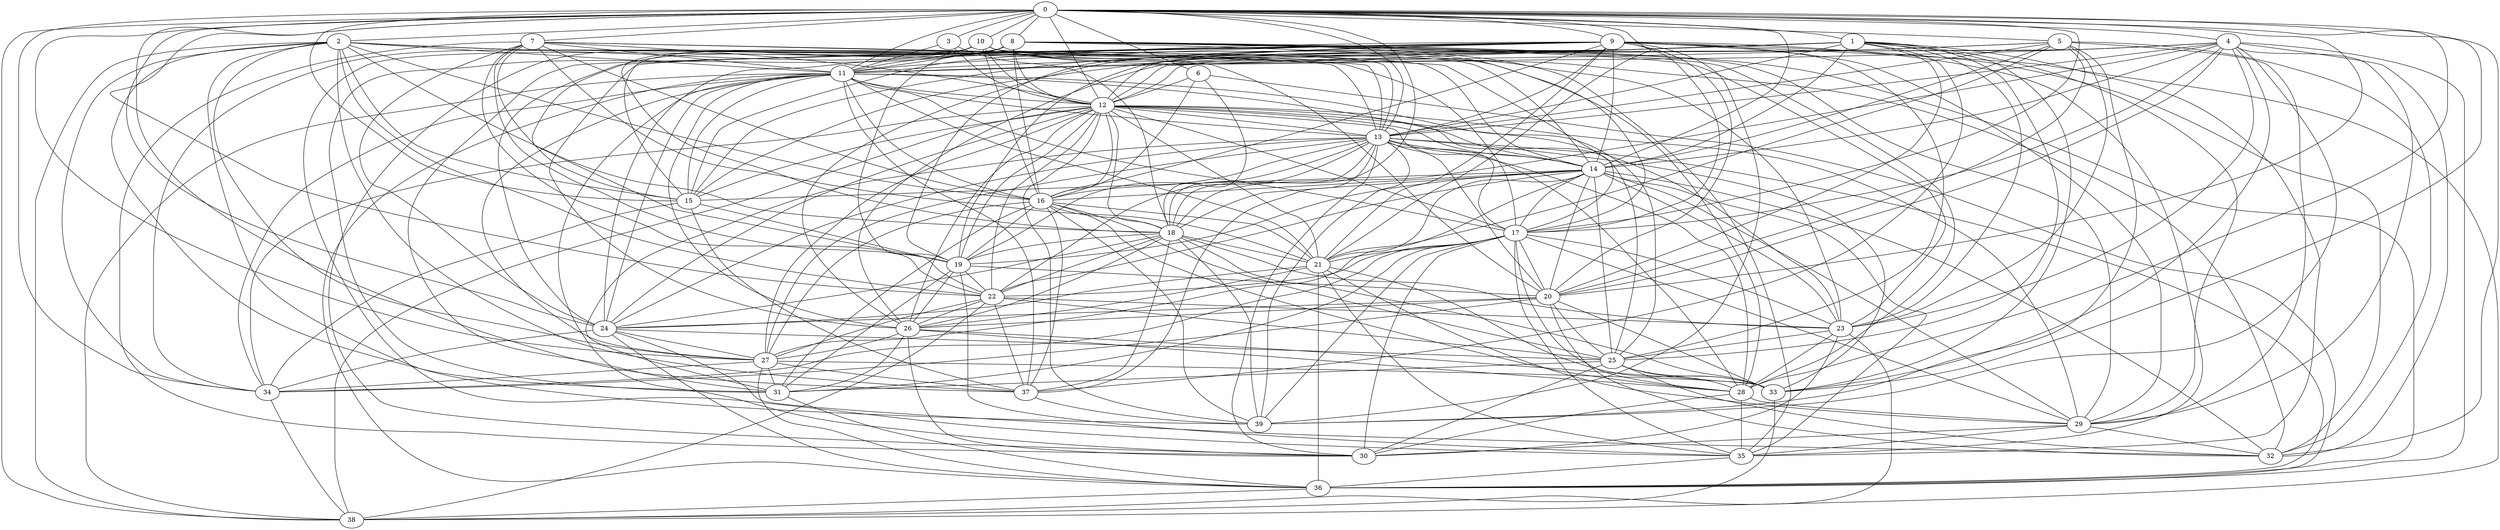 strict graph "" {
	0	[w=-5];
	1	[w=-11];
	0 -- 1	[w=3];
	2	[w=14];
	0 -- 2	[w=-2];
	3	[w=-12];
	0 -- 3	[w=-4];
	4	[w=15];
	0 -- 4	[w=6];
	5	[w=-15];
	0 -- 5	[w=14];
	6	[w=-13];
	0 -- 6	[w=-7];
	7	[w=-8];
	0 -- 7	[w=-10];
	8	[w=-13];
	0 -- 8	[w=16];
	9	[w=-11];
	0 -- 9	[w=-7];
	10	[w=16];
	0 -- 10	[w=7];
	11	[w=-8];
	0 -- 11	[w=-9];
	12	[w=15];
	0 -- 12	[w=-9];
	13	[w=-8];
	0 -- 13	[w=-13];
	14	[w=8];
	0 -- 14	[w=6];
	15	[w=-11];
	0 -- 15	[w=-7];
	17	[w=-6];
	0 -- 17	[w=-4];
	18	[w=-5];
	0 -- 18	[w=8];
	20	[w=-8];
	0 -- 20	[w=-11];
	21	[w=8];
	0 -- 21	[w=14];
	22	[w=-14];
	0 -- 22	[w=-6];
	24	[w=14];
	0 -- 24	[w=8];
	27	[w=12];
	0 -- 27	[w=12];
	28	[w=-11];
	0 -- 28	[w=-3];
	32	[w=-8];
	0 -- 32	[w=3];
	33	[w=5];
	0 -- 33	[w=11];
	34	[w=5];
	0 -- 34	[w=7];
	37	[w=12];
	0 -- 37	[w=-3];
	38	[w=-8];
	0 -- 38	[w=14];
	1 -- 11	[w=-6];
	1 -- 12	[w=-4];
	1 -- 13	[w=-9];
	1 -- 14	[w=-4];
	1 -- 15	[w=2];
	19	[w=11];
	1 -- 19	[w=-15];
	1 -- 20	[w=5];
	23	[w=8];
	1 -- 23	[w=-4];
	1 -- 24	[w=11];
	25	[w=8];
	1 -- 25	[w=9];
	26	[w=-13];
	1 -- 26	[w=-2];
	29	[w=-14];
	1 -- 29	[w=-9];
	1 -- 33	[w=-13];
	35	[w=8];
	1 -- 35	[w=16];
	1 -- 37	[w=-7];
	2 -- 11	[w=-4];
	2 -- 13	[w=-2];
	2 -- 14	[w=-16];
	2 -- 15	[w=-16];
	16	[w=11];
	2 -- 16	[w=-3];
	2 -- 17	[w=15];
	2 -- 18	[w=11];
	2 -- 20	[w=-12];
	2 -- 22	[w=-16];
	2 -- 27	[w=12];
	31	[w=6];
	2 -- 31	[w=14];
	2 -- 34	[w=-15];
	2 -- 37	[w=-10];
	2 -- 38	[w=-10];
	39	[w=-2];
	2 -- 39	[w=7];
	3 -- 11	[w=-4];
	3 -- 12	[w=-12];
	3 -- 18	[w=-16];
	4 -- 11	[w=-5];
	4 -- 12	[w=-16];
	4 -- 13	[w=-7];
	4 -- 14	[w=6];
	4 -- 17	[w=2];
	4 -- 18	[w=4];
	4 -- 20	[w=-10];
	4 -- 23	[w=13];
	4 -- 26	[w=-8];
	4 -- 29	[w=-8];
	4 -- 32	[w=-7];
	4 -- 33	[w=4];
	36	[w=14];
	4 -- 36	[w=6];
	4 -- 39	[w=-7];
	5 -- 11	[w=2];
	5 -- 13	[w=-2];
	5 -- 14	[w=-2];
	5 -- 15	[w=15];
	5 -- 20	[w=-14];
	5 -- 21	[w=8];
	5 -- 23	[w=-4];
	5 -- 29	[w=-12];
	5 -- 32	[w=4];
	5 -- 39	[w=16];
	6 -- 12	[w=-2];
	6 -- 16	[w=-2];
	6 -- 18	[w=-11];
	6 -- 36	[w=13];
	7 -- 11	[w=13];
	7 -- 12	[w=10];
	7 -- 13	[w=5];
	7 -- 15	[w=15];
	7 -- 16	[w=-3];
	7 -- 17	[w=-4];
	7 -- 19	[w=-15];
	7 -- 21	[w=8];
	7 -- 22	[w=-10];
	7 -- 24	[w=-10];
	30	[w=-16];
	7 -- 30	[w=6];
	8 -- 11	[w=7];
	8 -- 12	[w=-14];
	8 -- 15	[w=-3];
	8 -- 16	[w=-16];
	8 -- 17	[w=-10];
	8 -- 19	[w=15];
	8 -- 23	[w=8];
	8 -- 28	[w=-6];
	8 -- 29	[w=-5];
	8 -- 30	[w=5];
	8 -- 31	[w=-11];
	8 -- 35	[w=-6];
	8 -- 36	[w=12];
	9 -- 11	[w=-9];
	9 -- 12	[w=-13];
	9 -- 13	[w=-4];
	9 -- 14	[w=-12];
	9 -- 15	[w=12];
	9 -- 16	[w=-9];
	9 -- 17	[w=4];
	9 -- 19	[w=-8];
	9 -- 20	[w=10];
	9 -- 21	[w=8];
	9 -- 24	[w=16];
	9 -- 25	[w=-16];
	9 -- 26	[w=-12];
	9 -- 29	[w=8];
	9 -- 31	[w=-15];
	9 -- 32	[w=-10];
	9 -- 35	[w=-10];
	9 -- 38	[w=-10];
	9 -- 39	[w=11];
	10 -- 11	[w=-5];
	10 -- 12	[w=-3];
	10 -- 13	[w=-10];
	10 -- 14	[w=-6];
	10 -- 16	[w=3];
	10 -- 18	[w=-7];
	10 -- 19	[w=-13];
	10 -- 23	[w=-2];
	10 -- 28	[w=-12];
	10 -- 32	[w=5];
	10 -- 34	[w=-11];
	10 -- 35	[w=13];
	11 -- 12	[w=-14];
	11 -- 13	[w=5];
	11 -- 14	[w=-13];
	11 -- 15	[w=16];
	11 -- 16	[w=-12];
	11 -- 17	[w=-5];
	11 -- 21	[w=-7];
	11 -- 24	[w=-9];
	11 -- 25	[w=2];
	11 -- 26	[w=-14];
	11 -- 27	[w=-2];
	11 -- 30	[w=-8];
	11 -- 34	[w=4];
	11 -- 36	[w=4];
	11 -- 37	[w=-5];
	11 -- 38	[w=-11];
	12 -- 13	[w=8];
	12 -- 14	[w=13];
	12 -- 15	[w=11];
	12 -- 16	[w=-13];
	12 -- 17	[w=3];
	12 -- 18	[w=3];
	12 -- 19	[w=-2];
	12 -- 21	[w=-14];
	12 -- 22	[w=-7];
	12 -- 23	[w=-16];
	12 -- 24	[w=14];
	12 -- 25	[w=-14];
	12 -- 26	[w=-7];
	12 -- 27	[w=16];
	12 -- 28	[w=-15];
	12 -- 29	[w=15];
	12 -- 34	[w=-15];
	12 -- 38	[w=16];
	12 -- 39	[w=-7];
	13 -- 14	[w=-7];
	13 -- 16	[w=7];
	13 -- 17	[w=-11];
	13 -- 18	[w=11];
	13 -- 19	[w=-8];
	13 -- 20	[w=13];
	13 -- 22	[w=-13];
	13 -- 24	[w=10];
	13 -- 27	[w=10];
	13 -- 28	[w=-3];
	13 -- 30	[w=12];
	13 -- 31	[w=6];
	13 -- 33	[w=7];
	13 -- 36	[w=14];
	13 -- 37	[w=-14];
	13 -- 39	[w=-9];
	14 -- 15	[w=2];
	14 -- 16	[w=-6];
	14 -- 17	[w=5];
	14 -- 18	[w=-8];
	14 -- 19	[w=6];
	14 -- 20	[w=7];
	14 -- 21	[w=-8];
	14 -- 22	[w=2];
	14 -- 23	[w=13];
	14 -- 25	[w=4];
	14 -- 27	[w=10];
	14 -- 29	[w=13];
	14 -- 32	[w=-11];
	14 -- 35	[w=-13];
	15 -- 22	[w=13];
	15 -- 34	[w=-4];
	15 -- 37	[w=11];
	16 -- 18	[w=-14];
	16 -- 19	[w=-3];
	16 -- 21	[w=-5];
	16 -- 25	[w=-3];
	16 -- 27	[w=16];
	16 -- 28	[w=-4];
	16 -- 31	[w=5];
	16 -- 37	[w=-16];
	16 -- 39	[w=15];
	17 -- 20	[w=5];
	17 -- 21	[w=11];
	17 -- 22	[w=-2];
	17 -- 23	[w=10];
	17 -- 28	[w=-5];
	17 -- 29	[w=-6];
	17 -- 30	[w=15];
	17 -- 31	[w=2];
	17 -- 34	[w=10];
	17 -- 35	[w=-3];
	17 -- 39	[w=15];
	18 -- 19	[w=-4];
	18 -- 21	[w=-9];
	18 -- 22	[w=-13];
	18 -- 23	[w=14];
	18 -- 24	[w=13];
	18 -- 26	[w=-12];
	18 -- 33	[w=3];
	18 -- 37	[w=6];
	18 -- 39	[w=-6];
	19 -- 20	[w=-8];
	19 -- 22	[w=-4];
	19 -- 26	[w=-11];
	19 -- 31	[w=-3];
	19 -- 35	[w=-12];
	20 -- 24	[w=-9];
	20 -- 25	[w=7];
	20 -- 26	[w=-13];
	20 -- 32	[w=11];
	20 -- 33	[w=-13];
	20 -- 34	[w=10];
	21 -- 24	[w=-4];
	21 -- 26	[w=-8];
	21 -- 29	[w=-12];
	21 -- 33	[w=-7];
	21 -- 35	[w=-16];
	21 -- 36	[w=-7];
	22 -- 23	[w=-11];
	22 -- 25	[w=-4];
	22 -- 26	[w=-9];
	22 -- 27	[w=16];
	22 -- 37	[w=-8];
	22 -- 38	[w=-6];
	23 -- 25	[w=-4];
	23 -- 28	[w=13];
	23 -- 30	[w=7];
	23 -- 38	[w=-7];
	24 -- 25	[w=4];
	24 -- 27	[w=2];
	24 -- 32	[w=-3];
	24 -- 34	[w=-3];
	24 -- 36	[w=6];
	25 -- 28	[w=8];
	25 -- 30	[w=-13];
	25 -- 31	[w=4];
	25 -- 32	[w=11];
	25 -- 33	[w=-12];
	26 -- 27	[w=-9];
	26 -- 28	[w=-6];
	26 -- 30	[w=14];
	26 -- 31	[w=-14];
	26 -- 33	[w=-2];
	27 -- 31	[w=10];
	27 -- 33	[w=16];
	27 -- 34	[w=12];
	27 -- 36	[w=16];
	27 -- 37	[w=10];
	28 -- 29	[w=12];
	28 -- 30	[w=-16];
	28 -- 35	[w=5];
	29 -- 30	[w=8];
	29 -- 32	[w=-10];
	29 -- 35	[w=11];
	31 -- 36	[w=-4];
	33 -- 38	[w=7];
	34 -- 38	[w=-3];
	35 -- 36	[w=14];
	36 -- 38	[w=-5];
	37 -- 39	[w=7];
}
